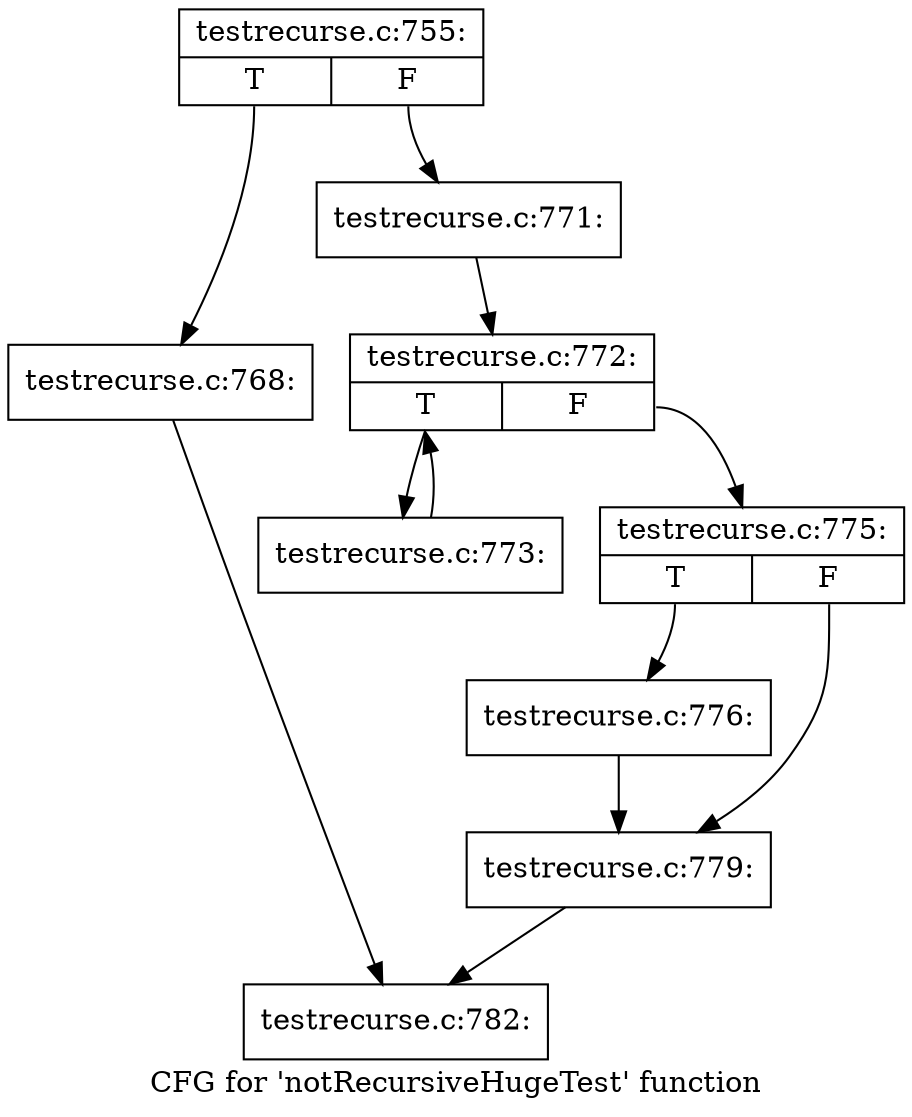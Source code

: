 digraph "CFG for 'notRecursiveHugeTest' function" {
	label="CFG for 'notRecursiveHugeTest' function";

	Node0x52fb3c0 [shape=record,label="{testrecurse.c:755:|{<s0>T|<s1>F}}"];
	Node0x52fb3c0:s0 -> Node0x5252930;
	Node0x52fb3c0:s1 -> Node0x5252980;
	Node0x5252930 [shape=record,label="{testrecurse.c:768:}"];
	Node0x5252930 -> Node0x52fe070;
	Node0x5252980 [shape=record,label="{testrecurse.c:771:}"];
	Node0x5252980 -> Node0x5304b00;
	Node0x5304b00 [shape=record,label="{testrecurse.c:772:|{<s0>T|<s1>F}}"];
	Node0x5304b00:s0 -> Node0x5305120;
	Node0x5304b00:s1 -> Node0x5304e30;
	Node0x5305120 [shape=record,label="{testrecurse.c:773:}"];
	Node0x5305120 -> Node0x5304b00;
	Node0x5304e30 [shape=record,label="{testrecurse.c:775:|{<s0>T|<s1>F}}"];
	Node0x5304e30:s0 -> Node0x53052f0;
	Node0x5304e30:s1 -> Node0x5305340;
	Node0x53052f0 [shape=record,label="{testrecurse.c:776:}"];
	Node0x53052f0 -> Node0x5305340;
	Node0x5305340 [shape=record,label="{testrecurse.c:779:}"];
	Node0x5305340 -> Node0x52fe070;
	Node0x52fe070 [shape=record,label="{testrecurse.c:782:}"];
}
